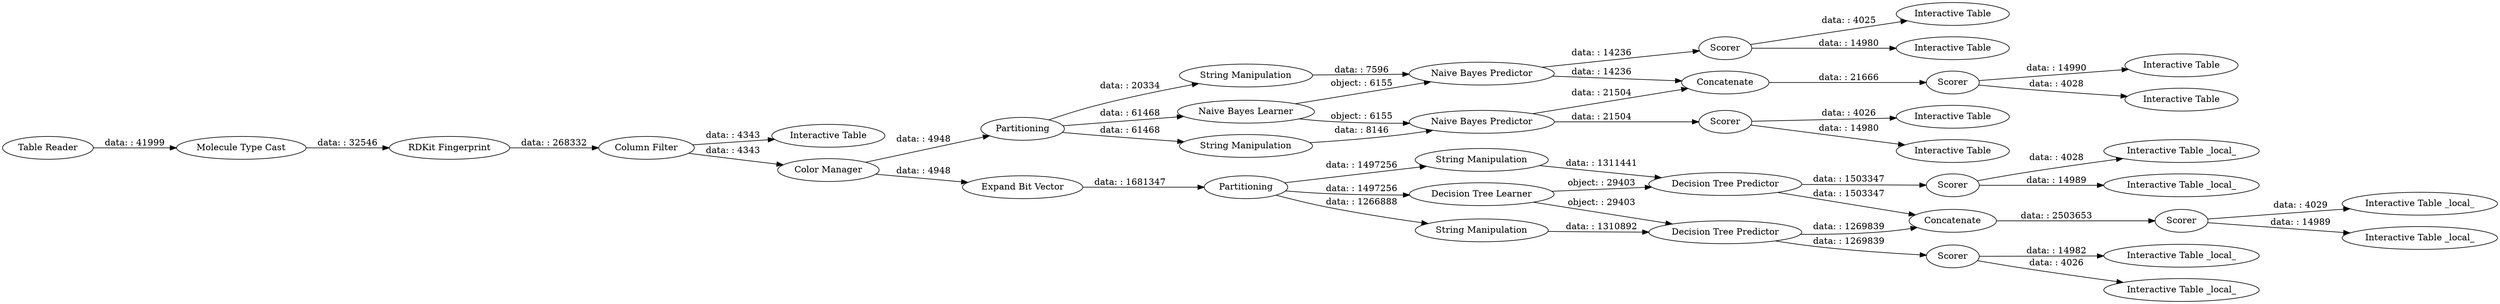 digraph {
	"6689275570153957237_14" [label=Partitioning]
	"6689275570153957237_51" [label="Interactive Table"]
	"6689275570153957237_368" [label="Decision Tree Predictor"]
	"6689275570153957237_53" [label="Interactive Table"]
	"6689275570153957237_361" [label="Interactive Table _local_"]
	"6689275570153957237_253" [label="RDKit Fingerprint"]
	"6689275570153957237_48" [label="String Manipulation"]
	"6689275570153957237_49" [label="String Manipulation"]
	"6689275570153957237_5" [label="Color Manager"]
	"6689275570153957237_350" [label="Naive Bayes Predictor"]
	"6689275570153957237_348" [label="Column Filter"]
	"6689275570153957237_369" [label="Decision Tree Predictor"]
	"6689275570153957237_355" [label=Scorer]
	"6689275570153957237_345" [label="Molecule Type Cast"]
	"6689275570153957237_351" [label="Interactive Table _local_"]
	"6689275570153957237_64" [label=Scorer]
	"6689275570153957237_364" [label="String Manipulation"]
	"6689275570153957237_356" [label=Scorer]
	"6689275570153957237_54" [label="Interactive Table"]
	"6689275570153957237_366" [label="Interactive Table _local_"]
	"6689275570153957237_362" [label=Partitioning]
	"6689275570153957237_359" [label="Interactive Table _local_"]
	"6689275570153957237_349" [label="Naive Bayes Predictor"]
	"6689275570153957237_58" [label="Interactive Table"]
	"6689275570153957237_354" [label=Scorer]
	"6689275570153957237_63" [label=Scorer]
	"6689275570153957237_59" [label="Naive Bayes Learner"]
	"6689275570153957237_365" [label="Interactive Table _local_"]
	"6689275570153957237_358" [label=Concatenate]
	"6689275570153957237_367" [label="Decision Tree Learner"]
	"6689275570153957237_363" [label="Interactive Table _local_"]
	"6689275570153957237_370" [label="Expand Bit Vector"]
	"6689275570153957237_55" [label="Interactive Table"]
	"6689275570153957237_357" [label="String Manipulation"]
	"6689275570153957237_344" [label="Table Reader"]
	"6689275570153957237_57" [label="Interactive Table"]
	"6689275570153957237_62" [label=Scorer]
	"6689275570153957237_50" [label=Concatenate]
	"6689275570153957237_56" [label="Interactive Table"]
	"6689275570153957237_354" -> "6689275570153957237_365" [label="data: : 4026"]
	"6689275570153957237_64" -> "6689275570153957237_58" [label="data: : 14980"]
	"6689275570153957237_356" -> "6689275570153957237_361" [label="data: : 4029"]
	"6689275570153957237_350" -> "6689275570153957237_50" [label="data: : 14236"]
	"6689275570153957237_344" -> "6689275570153957237_345" [label="data: : 41999"]
	"6689275570153957237_367" -> "6689275570153957237_368" [label="object: : 29403"]
	"6689275570153957237_348" -> "6689275570153957237_5" [label="data: : 4343"]
	"6689275570153957237_354" -> "6689275570153957237_359" [label="data: : 14982"]
	"6689275570153957237_48" -> "6689275570153957237_349" [label="data: : 8146"]
	"6689275570153957237_49" -> "6689275570153957237_350" [label="data: : 7596"]
	"6689275570153957237_348" -> "6689275570153957237_51" [label="data: : 4343"]
	"6689275570153957237_14" -> "6689275570153957237_59" [label="data: : 61468"]
	"6689275570153957237_5" -> "6689275570153957237_14" [label="data: : 4948"]
	"6689275570153957237_362" -> "6689275570153957237_357" [label="data: : 1497256"]
	"6689275570153957237_368" -> "6689275570153957237_355" [label="data: : 1503347"]
	"6689275570153957237_63" -> "6689275570153957237_55" [label="data: : 4028"]
	"6689275570153957237_64" -> "6689275570153957237_57" [label="data: : 4025"]
	"6689275570153957237_345" -> "6689275570153957237_253" [label="data: : 32546"]
	"6689275570153957237_357" -> "6689275570153957237_368" [label="data: : 1311441"]
	"6689275570153957237_62" -> "6689275570153957237_53" [label="data: : 4026"]
	"6689275570153957237_355" -> "6689275570153957237_363" [label="data: : 4028"]
	"6689275570153957237_358" -> "6689275570153957237_356" [label="data: : 2503653"]
	"6689275570153957237_368" -> "6689275570153957237_358" [label="data: : 1503347"]
	"6689275570153957237_59" -> "6689275570153957237_350" [label="object: : 6155"]
	"6689275570153957237_369" -> "6689275570153957237_358" [label="data: : 1269839"]
	"6689275570153957237_349" -> "6689275570153957237_50" [label="data: : 21504"]
	"6689275570153957237_63" -> "6689275570153957237_56" [label="data: : 14990"]
	"6689275570153957237_5" -> "6689275570153957237_370" [label="data: : 4948"]
	"6689275570153957237_59" -> "6689275570153957237_349" [label="object: : 6155"]
	"6689275570153957237_362" -> "6689275570153957237_367" [label="data: : 1497256"]
	"6689275570153957237_62" -> "6689275570153957237_54" [label="data: : 14980"]
	"6689275570153957237_355" -> "6689275570153957237_351" [label="data: : 14989"]
	"6689275570153957237_14" -> "6689275570153957237_48" [label="data: : 61468"]
	"6689275570153957237_350" -> "6689275570153957237_64" [label="data: : 14236"]
	"6689275570153957237_364" -> "6689275570153957237_369" [label="data: : 1310892"]
	"6689275570153957237_253" -> "6689275570153957237_348" [label="data: : 268332"]
	"6689275570153957237_370" -> "6689275570153957237_362" [label="data: : 1681347"]
	"6689275570153957237_349" -> "6689275570153957237_62" [label="data: : 21504"]
	"6689275570153957237_50" -> "6689275570153957237_63" [label="data: : 21666"]
	"6689275570153957237_367" -> "6689275570153957237_369" [label="object: : 29403"]
	"6689275570153957237_14" -> "6689275570153957237_49" [label="data: : 20334"]
	"6689275570153957237_362" -> "6689275570153957237_364" [label="data: : 1266888"]
	"6689275570153957237_356" -> "6689275570153957237_366" [label="data: : 14989"]
	"6689275570153957237_369" -> "6689275570153957237_354" [label="data: : 1269839"]
	rankdir=LR
}

